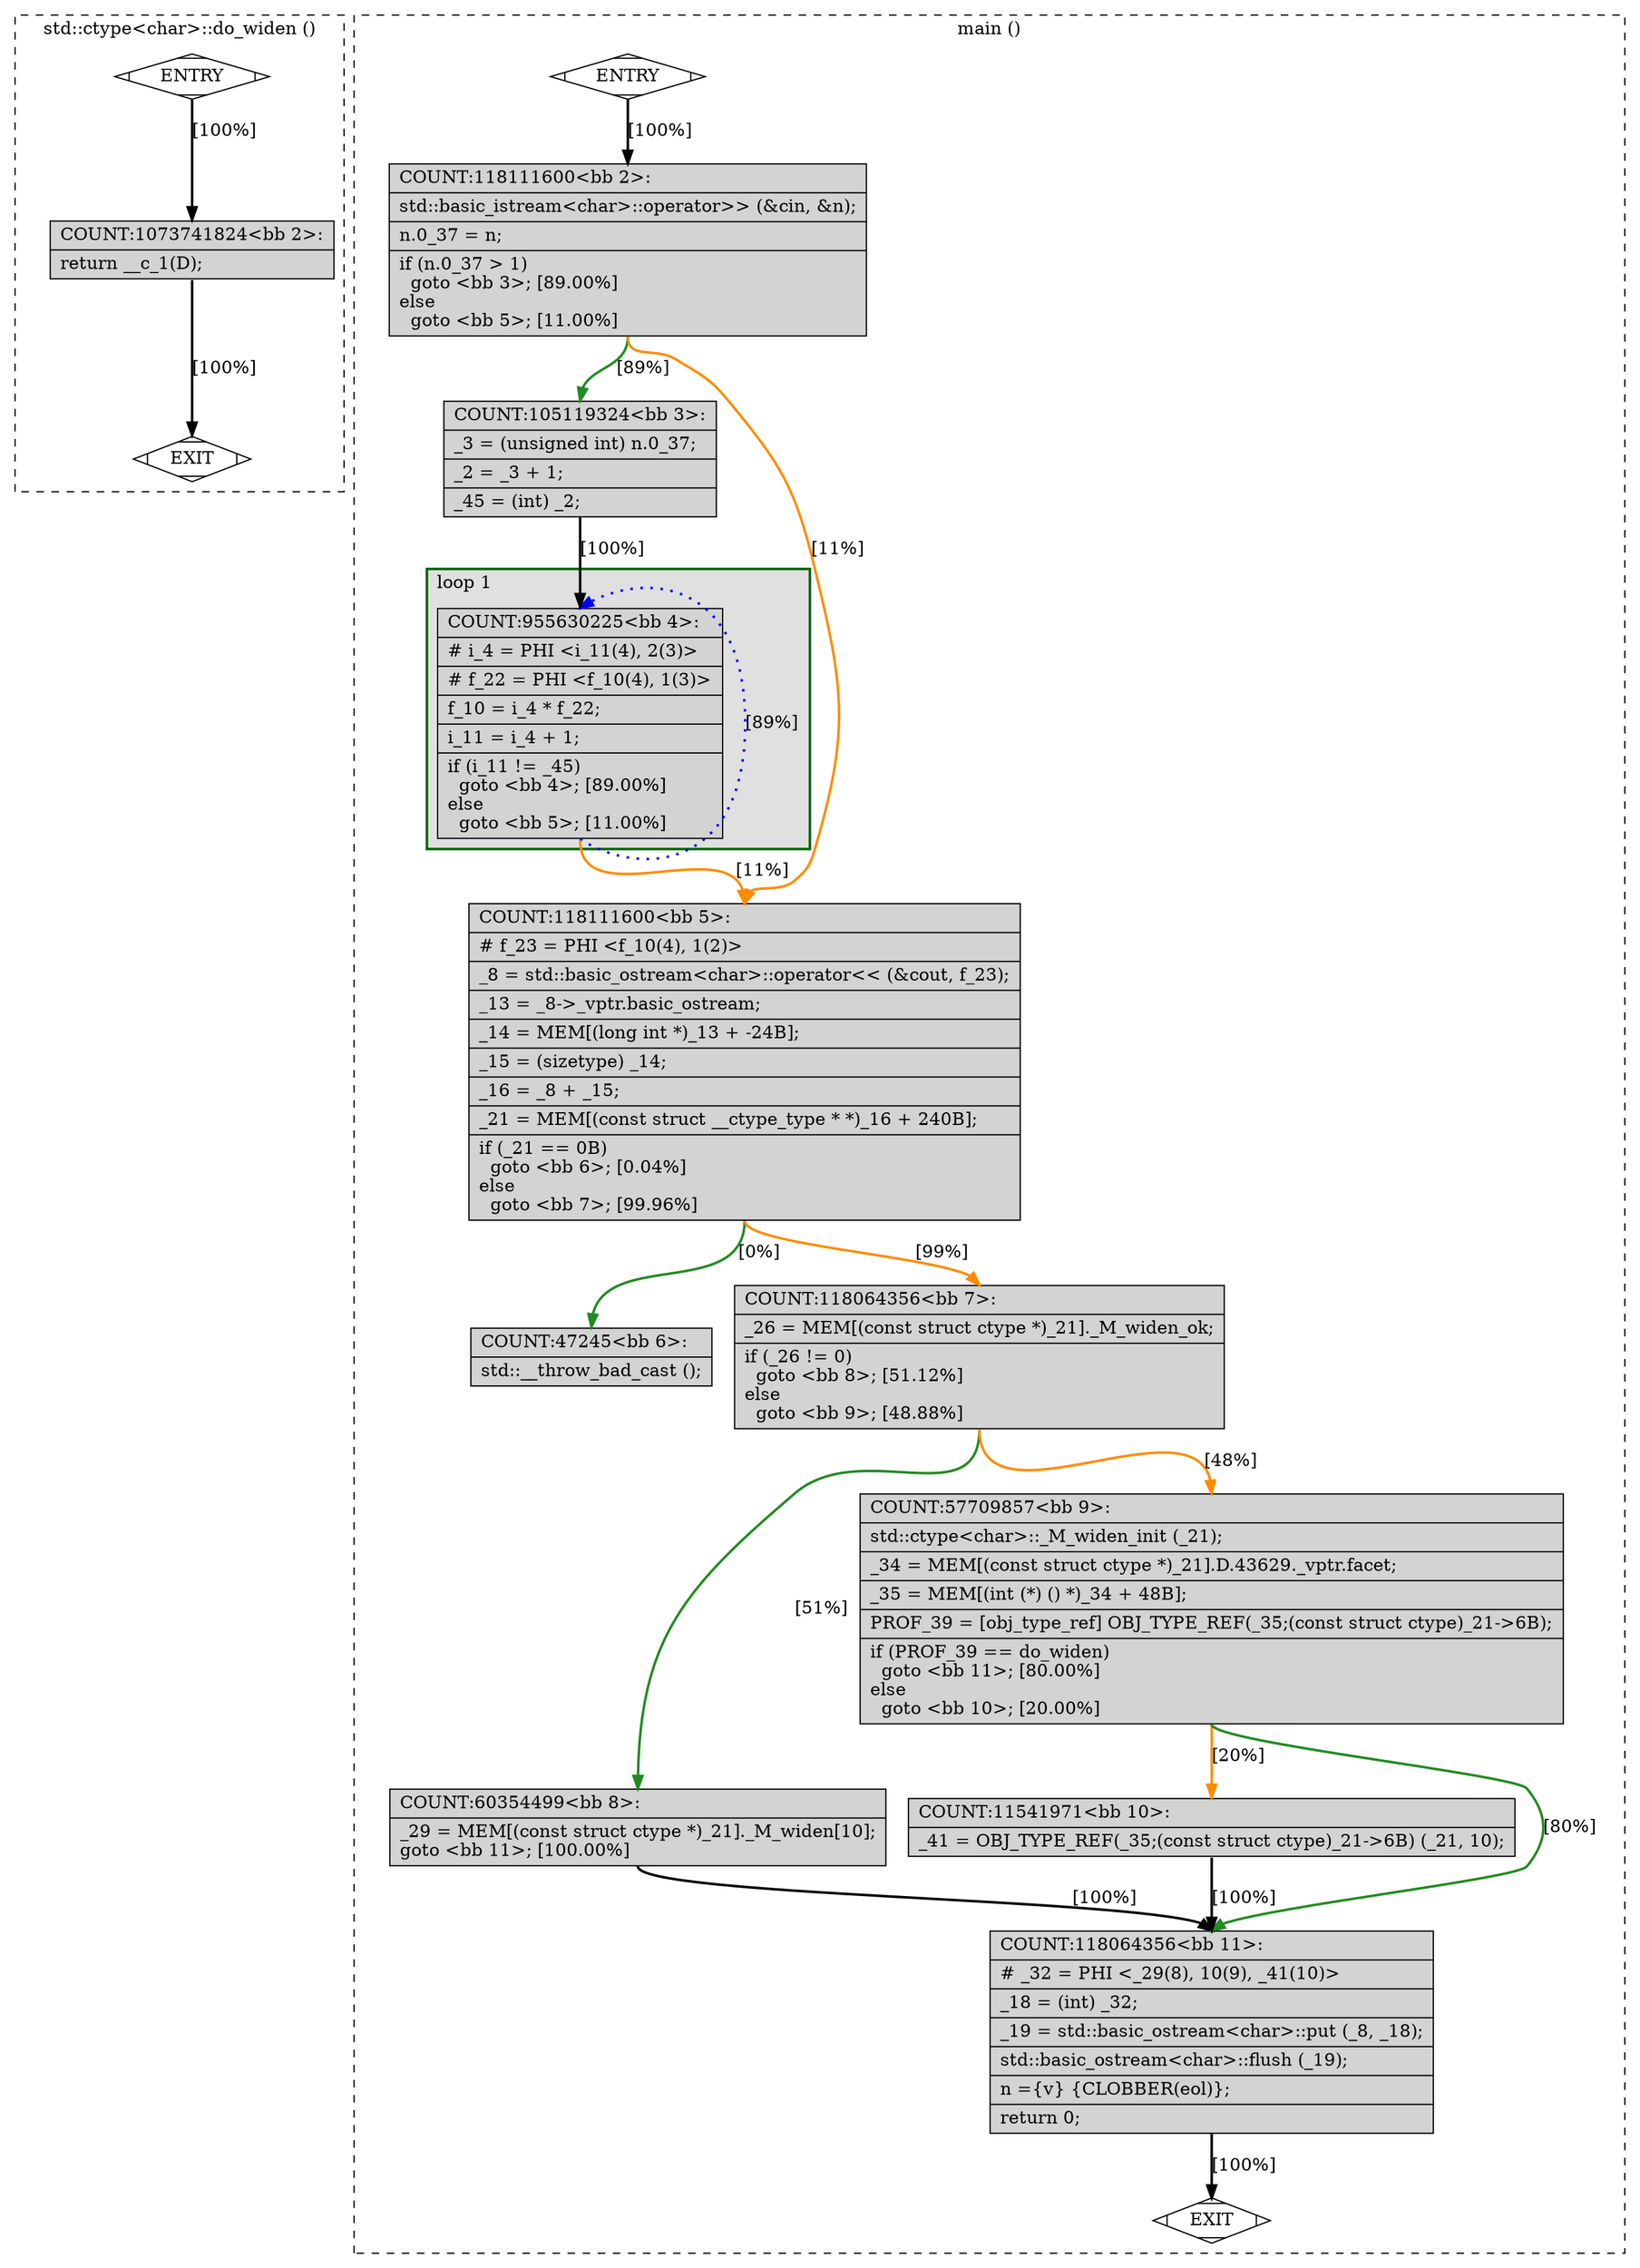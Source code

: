 digraph "lab1.cpp.188t.sincos" {
overlap=false;
subgraph "cluster_std::ctype<char>::do_widen" {
	style="dashed";
	color="black";
	label="std::ctype<char>::do_widen ()";
	fn_1810_basic_block_0 [shape=Mdiamond,style=filled,fillcolor=white,label="ENTRY"];

	fn_1810_basic_block_1 [shape=Mdiamond,style=filled,fillcolor=white,label="EXIT"];

	fn_1810_basic_block_2 [shape=record,style=filled,fillcolor=lightgrey,label="{COUNT:1073741824\<bb\ 2\>:\l\
|return\ __c_1(D);\l\
}"];

	fn_1810_basic_block_0:s -> fn_1810_basic_block_2:n [style="solid,bold",color=black,weight=100,constraint=true,label="[100%]"];
	fn_1810_basic_block_2:s -> fn_1810_basic_block_1:n [style="solid,bold",color=black,weight=10,constraint=true,label="[100%]"];
	fn_1810_basic_block_0:s -> fn_1810_basic_block_1:n [style="invis",constraint=true];
}
subgraph "cluster_main" {
	style="dashed";
	color="black";
	label="main ()";
	subgraph cluster_2057_1 {
	style="filled";
	color="darkgreen";
	fillcolor="grey88";
	label="loop 1";
	labeljust=l;
	penwidth=2;
	fn_2057_basic_block_4 [shape=record,style=filled,fillcolor=lightgrey,label="{COUNT:955630225\<bb\ 4\>:\l\
|#\ i_4\ =\ PHI\ \<i_11(4),\ 2(3)\>\l\
|#\ f_22\ =\ PHI\ \<f_10(4),\ 1(3)\>\l\
|f_10\ =\ i_4\ *\ f_22;\l\
|i_11\ =\ i_4\ +\ 1;\l\
|if\ (i_11\ !=\ _45)\l\
\ \ goto\ \<bb\ 4\>;\ [89.00%]\l\
else\l\
\ \ goto\ \<bb\ 5\>;\ [11.00%]\l\
}"];

	}
	fn_2057_basic_block_0 [shape=Mdiamond,style=filled,fillcolor=white,label="ENTRY"];

	fn_2057_basic_block_1 [shape=Mdiamond,style=filled,fillcolor=white,label="EXIT"];

	fn_2057_basic_block_2 [shape=record,style=filled,fillcolor=lightgrey,label="{COUNT:118111600\<bb\ 2\>:\l\
|std::basic_istream\<char\>::operator\>\>\ (&cin,\ &n);\l\
|n.0_37\ =\ n;\l\
|if\ (n.0_37\ \>\ 1)\l\
\ \ goto\ \<bb\ 3\>;\ [89.00%]\l\
else\l\
\ \ goto\ \<bb\ 5\>;\ [11.00%]\l\
}"];

	fn_2057_basic_block_3 [shape=record,style=filled,fillcolor=lightgrey,label="{COUNT:105119324\<bb\ 3\>:\l\
|_3\ =\ (unsigned\ int)\ n.0_37;\l\
|_2\ =\ _3\ +\ 1;\l\
|_45\ =\ (int)\ _2;\l\
}"];

	fn_2057_basic_block_5 [shape=record,style=filled,fillcolor=lightgrey,label="{COUNT:118111600\<bb\ 5\>:\l\
|#\ f_23\ =\ PHI\ \<f_10(4),\ 1(2)\>\l\
|_8\ =\ std::basic_ostream\<char\>::operator\<\<\ (&cout,\ f_23);\l\
|_13\ =\ _8-\>_vptr.basic_ostream;\l\
|_14\ =\ MEM[(long\ int\ *)_13\ +\ -24B];\l\
|_15\ =\ (sizetype)\ _14;\l\
|_16\ =\ _8\ +\ _15;\l\
|_21\ =\ MEM[(const\ struct\ __ctype_type\ *\ *)_16\ +\ 240B];\l\
|if\ (_21\ ==\ 0B)\l\
\ \ goto\ \<bb\ 6\>;\ [0.04%]\l\
else\l\
\ \ goto\ \<bb\ 7\>;\ [99.96%]\l\
}"];

	fn_2057_basic_block_6 [shape=record,style=filled,fillcolor=lightgrey,label="{COUNT:47245\<bb\ 6\>:\l\
|std::__throw_bad_cast\ ();\l\
}"];

	fn_2057_basic_block_7 [shape=record,style=filled,fillcolor=lightgrey,label="{COUNT:118064356\<bb\ 7\>:\l\
|_26\ =\ MEM[(const\ struct\ ctype\ *)_21]._M_widen_ok;\l\
|if\ (_26\ !=\ 0)\l\
\ \ goto\ \<bb\ 8\>;\ [51.12%]\l\
else\l\
\ \ goto\ \<bb\ 9\>;\ [48.88%]\l\
}"];

	fn_2057_basic_block_8 [shape=record,style=filled,fillcolor=lightgrey,label="{COUNT:60354499\<bb\ 8\>:\l\
|_29\ =\ MEM[(const\ struct\ ctype\ *)_21]._M_widen[10];\l\
goto\ \<bb\ 11\>;\ [100.00%]\l\
}"];

	fn_2057_basic_block_9 [shape=record,style=filled,fillcolor=lightgrey,label="{COUNT:57709857\<bb\ 9\>:\l\
|std::ctype\<char\>::_M_widen_init\ (_21);\l\
|_34\ =\ MEM[(const\ struct\ ctype\ *)_21].D.43629._vptr.facet;\l\
|_35\ =\ MEM[(int\ (*)\ ()\ *)_34\ +\ 48B];\l\
|PROF_39\ =\ [obj_type_ref]\ OBJ_TYPE_REF(_35;(const\ struct\ ctype)_21-\>6B);\l\
|if\ (PROF_39\ ==\ do_widen)\l\
\ \ goto\ \<bb\ 11\>;\ [80.00%]\l\
else\l\
\ \ goto\ \<bb\ 10\>;\ [20.00%]\l\
}"];

	fn_2057_basic_block_10 [shape=record,style=filled,fillcolor=lightgrey,label="{COUNT:11541971\<bb\ 10\>:\l\
|_41\ =\ OBJ_TYPE_REF(_35;(const\ struct\ ctype)_21-\>6B)\ (_21,\ 10);\l\
}"];

	fn_2057_basic_block_11 [shape=record,style=filled,fillcolor=lightgrey,label="{COUNT:118064356\<bb\ 11\>:\l\
|#\ _32\ =\ PHI\ \<_29(8),\ 10(9),\ _41(10)\>\l\
|_18\ =\ (int)\ _32;\l\
|_19\ =\ std::basic_ostream\<char\>::put\ (_8,\ _18);\l\
|std::basic_ostream\<char\>::flush\ (_19);\l\
|n\ =\{v\}\ \{CLOBBER(eol)\};\l\
|return\ 0;\l\
}"];

	fn_2057_basic_block_0:s -> fn_2057_basic_block_2:n [style="solid,bold",color=black,weight=100,constraint=true,label="[100%]"];
	fn_2057_basic_block_2:s -> fn_2057_basic_block_3:n [style="solid,bold",color=forestgreen,weight=10,constraint=true,label="[89%]"];
	fn_2057_basic_block_2:s -> fn_2057_basic_block_5:n [style="solid,bold",color=darkorange,weight=10,constraint=true,label="[11%]"];
	fn_2057_basic_block_3:s -> fn_2057_basic_block_4:n [style="solid,bold",color=black,weight=100,constraint=true,label="[100%]"];
	fn_2057_basic_block_4:s -> fn_2057_basic_block_4:n [style="dotted,bold",color=blue,weight=10,constraint=false,label="[89%]"];
	fn_2057_basic_block_4:s -> fn_2057_basic_block_5:n [style="solid,bold",color=darkorange,weight=10,constraint=true,label="[11%]"];
	fn_2057_basic_block_5:s -> fn_2057_basic_block_6:n [style="solid,bold",color=forestgreen,weight=10,constraint=true,label="[0%]"];
	fn_2057_basic_block_5:s -> fn_2057_basic_block_7:n [style="solid,bold",color=darkorange,weight=10,constraint=true,label="[99%]"];
	fn_2057_basic_block_7:s -> fn_2057_basic_block_8:n [style="solid,bold",color=forestgreen,weight=10,constraint=true,label="[51%]"];
	fn_2057_basic_block_7:s -> fn_2057_basic_block_9:n [style="solid,bold",color=darkorange,weight=10,constraint=true,label="[48%]"];
	fn_2057_basic_block_8:s -> fn_2057_basic_block_11:n [style="solid,bold",color=black,weight=100,constraint=true,label="[100%]"];
	fn_2057_basic_block_9:s -> fn_2057_basic_block_11:n [style="solid,bold",color=forestgreen,weight=10,constraint=true,label="[80%]"];
	fn_2057_basic_block_9:s -> fn_2057_basic_block_10:n [style="solid,bold",color=darkorange,weight=10,constraint=true,label="[20%]"];
	fn_2057_basic_block_10:s -> fn_2057_basic_block_11:n [style="solid,bold",color=black,weight=100,constraint=true,label="[100%]"];
	fn_2057_basic_block_11:s -> fn_2057_basic_block_1:n [style="solid,bold",color=black,weight=10,constraint=true,label="[100%]"];
	fn_2057_basic_block_0:s -> fn_2057_basic_block_1:n [style="invis",constraint=true];
}
}
